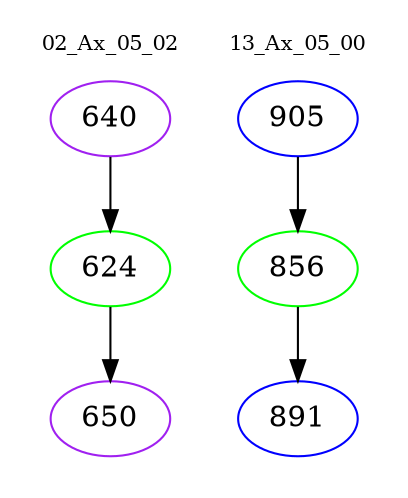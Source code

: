 digraph{
subgraph cluster_0 {
color = white
label = "02_Ax_05_02";
fontsize=10;
T0_640 [label="640", color="purple"]
T0_640 -> T0_624 [color="black"]
T0_624 [label="624", color="green"]
T0_624 -> T0_650 [color="black"]
T0_650 [label="650", color="purple"]
}
subgraph cluster_1 {
color = white
label = "13_Ax_05_00";
fontsize=10;
T1_905 [label="905", color="blue"]
T1_905 -> T1_856 [color="black"]
T1_856 [label="856", color="green"]
T1_856 -> T1_891 [color="black"]
T1_891 [label="891", color="blue"]
}
}
